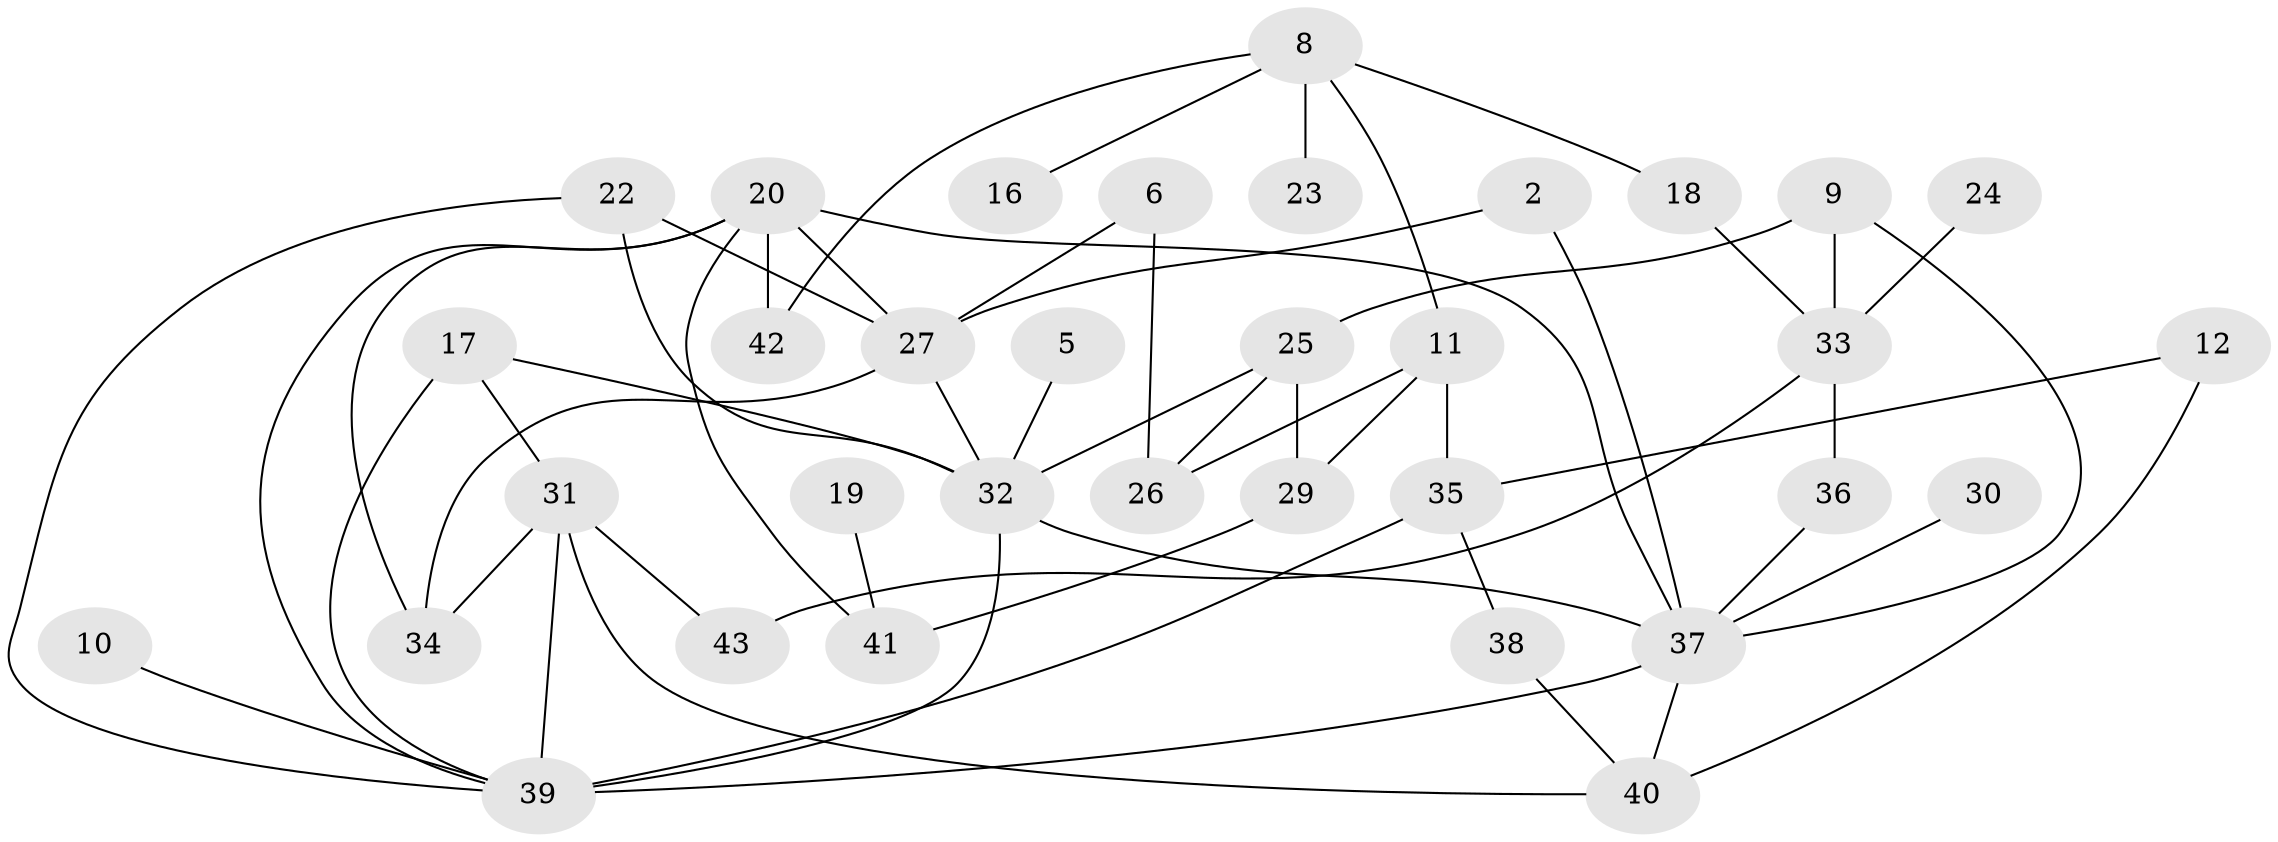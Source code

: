 // original degree distribution, {0: 0.09411764705882353, 4: 0.12941176470588237, 2: 0.23529411764705882, 1: 0.2, 3: 0.3058823529411765, 5: 0.023529411764705882, 7: 0.011764705882352941}
// Generated by graph-tools (version 1.1) at 2025/49/03/09/25 03:49:06]
// undirected, 34 vertices, 55 edges
graph export_dot {
graph [start="1"]
  node [color=gray90,style=filled];
  2;
  5;
  6;
  8;
  9;
  10;
  11;
  12;
  16;
  17;
  18;
  19;
  20;
  22;
  23;
  24;
  25;
  26;
  27;
  29;
  30;
  31;
  32;
  33;
  34;
  35;
  36;
  37;
  38;
  39;
  40;
  41;
  42;
  43;
  2 -- 27 [weight=1.0];
  2 -- 37 [weight=1.0];
  5 -- 32 [weight=1.0];
  6 -- 26 [weight=1.0];
  6 -- 27 [weight=1.0];
  8 -- 11 [weight=1.0];
  8 -- 16 [weight=1.0];
  8 -- 18 [weight=1.0];
  8 -- 23 [weight=1.0];
  8 -- 42 [weight=1.0];
  9 -- 25 [weight=1.0];
  9 -- 33 [weight=1.0];
  9 -- 37 [weight=1.0];
  10 -- 39 [weight=1.0];
  11 -- 26 [weight=1.0];
  11 -- 29 [weight=1.0];
  11 -- 35 [weight=1.0];
  12 -- 35 [weight=1.0];
  12 -- 40 [weight=1.0];
  17 -- 31 [weight=1.0];
  17 -- 32 [weight=1.0];
  17 -- 39 [weight=1.0];
  18 -- 33 [weight=1.0];
  19 -- 41 [weight=1.0];
  20 -- 27 [weight=1.0];
  20 -- 34 [weight=1.0];
  20 -- 37 [weight=1.0];
  20 -- 39 [weight=1.0];
  20 -- 41 [weight=1.0];
  20 -- 42 [weight=1.0];
  22 -- 27 [weight=1.0];
  22 -- 32 [weight=1.0];
  22 -- 39 [weight=1.0];
  24 -- 33 [weight=1.0];
  25 -- 26 [weight=1.0];
  25 -- 29 [weight=1.0];
  25 -- 32 [weight=1.0];
  27 -- 32 [weight=1.0];
  27 -- 34 [weight=1.0];
  29 -- 41 [weight=1.0];
  30 -- 37 [weight=1.0];
  31 -- 34 [weight=1.0];
  31 -- 39 [weight=1.0];
  31 -- 40 [weight=1.0];
  31 -- 43 [weight=1.0];
  32 -- 37 [weight=1.0];
  32 -- 39 [weight=1.0];
  33 -- 36 [weight=1.0];
  33 -- 43 [weight=1.0];
  35 -- 38 [weight=1.0];
  35 -- 39 [weight=2.0];
  36 -- 37 [weight=1.0];
  37 -- 39 [weight=1.0];
  37 -- 40 [weight=1.0];
  38 -- 40 [weight=1.0];
}
